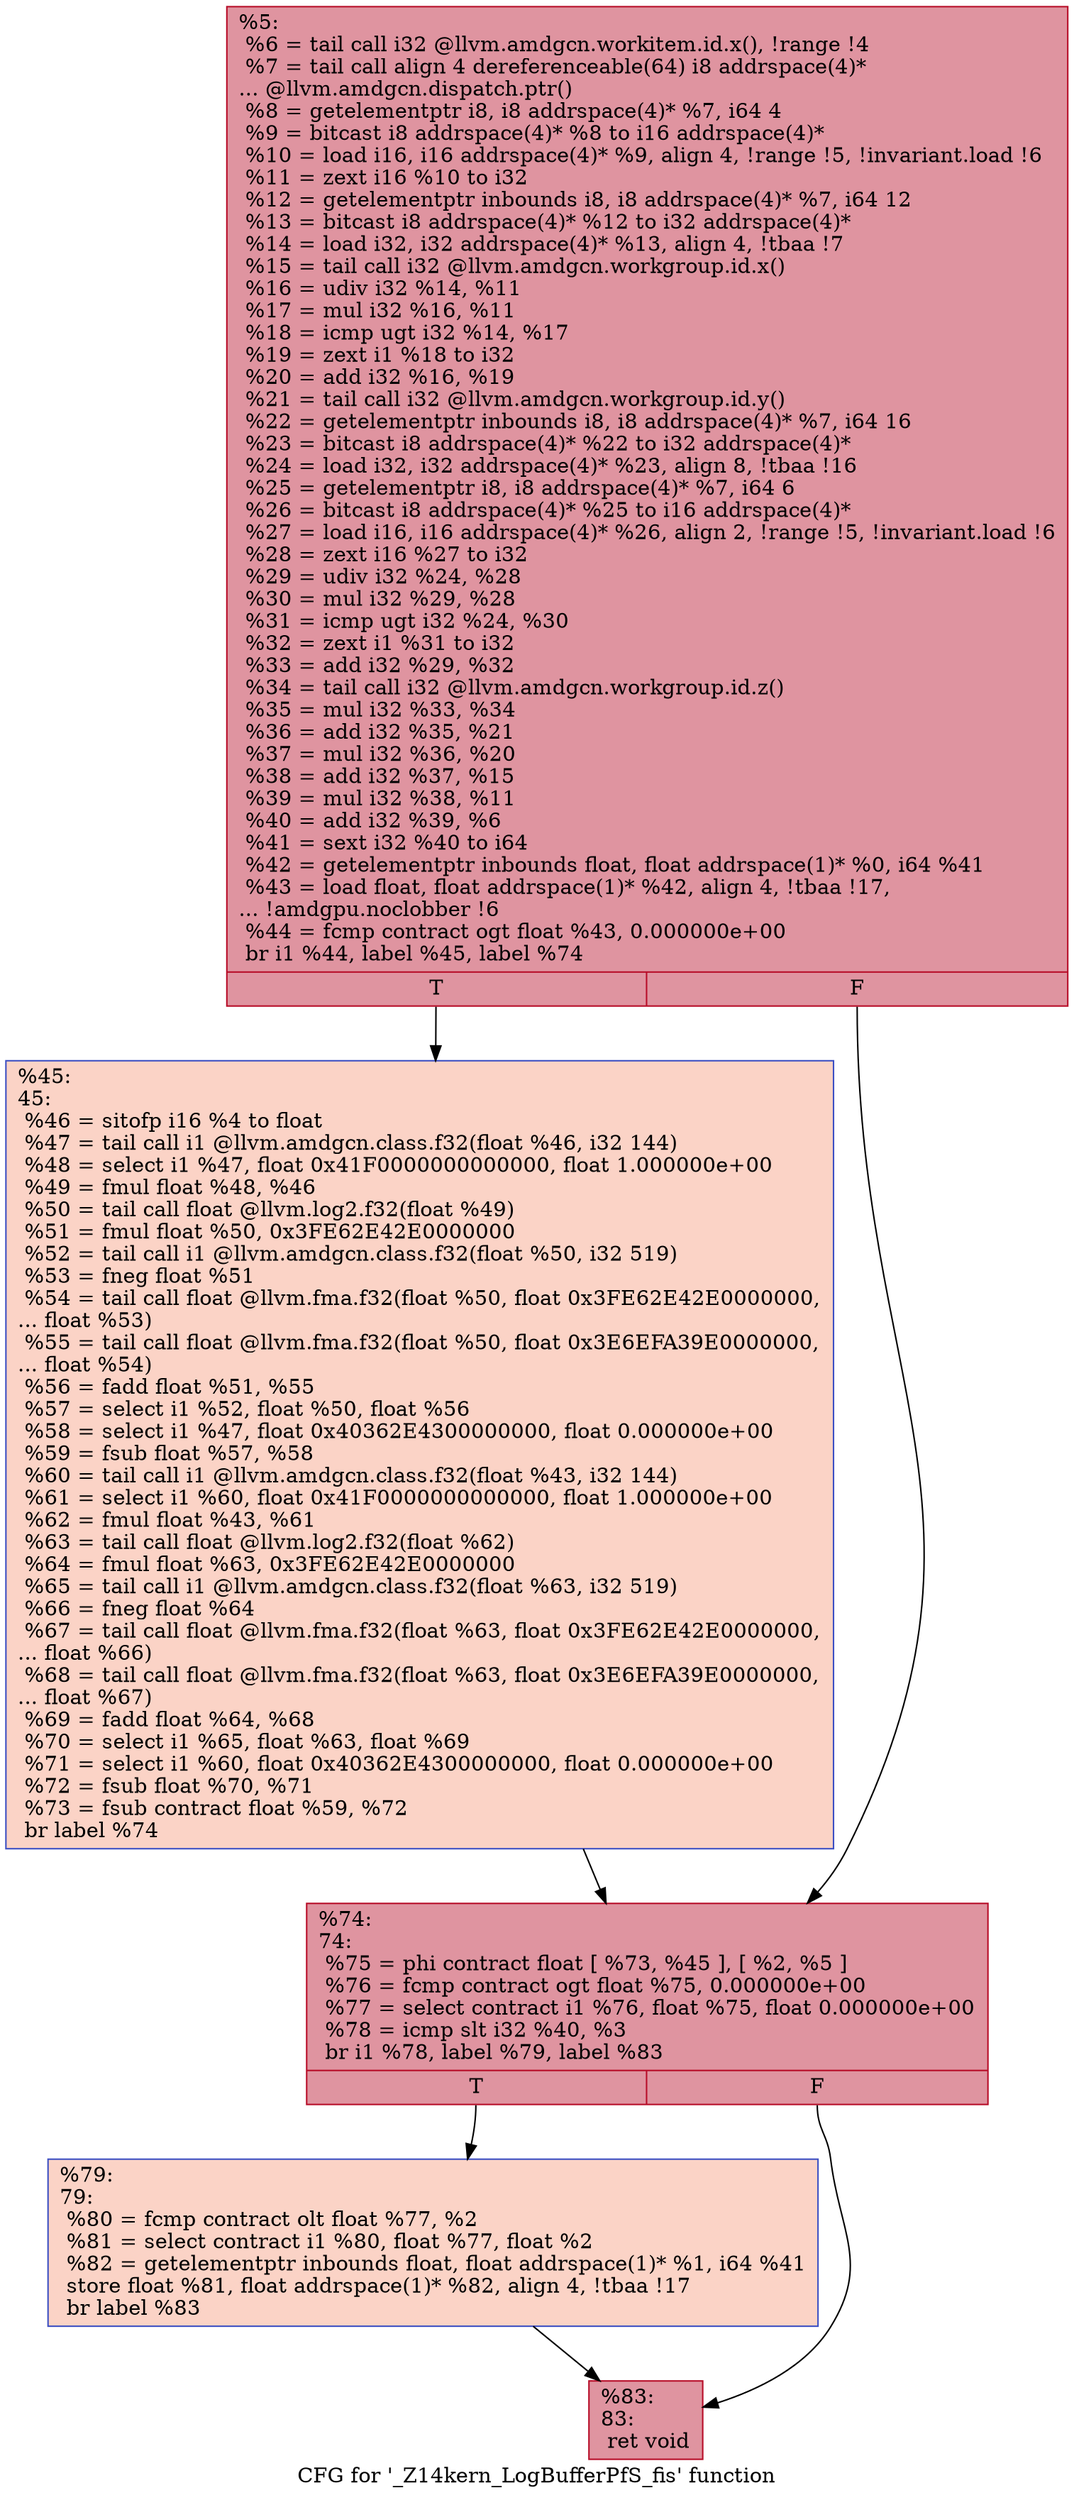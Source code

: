 digraph "CFG for '_Z14kern_LogBufferPfS_fis' function" {
	label="CFG for '_Z14kern_LogBufferPfS_fis' function";

	Node0x4a6d160 [shape=record,color="#b70d28ff", style=filled, fillcolor="#b70d2870",label="{%5:\l  %6 = tail call i32 @llvm.amdgcn.workitem.id.x(), !range !4\l  %7 = tail call align 4 dereferenceable(64) i8 addrspace(4)*\l... @llvm.amdgcn.dispatch.ptr()\l  %8 = getelementptr i8, i8 addrspace(4)* %7, i64 4\l  %9 = bitcast i8 addrspace(4)* %8 to i16 addrspace(4)*\l  %10 = load i16, i16 addrspace(4)* %9, align 4, !range !5, !invariant.load !6\l  %11 = zext i16 %10 to i32\l  %12 = getelementptr inbounds i8, i8 addrspace(4)* %7, i64 12\l  %13 = bitcast i8 addrspace(4)* %12 to i32 addrspace(4)*\l  %14 = load i32, i32 addrspace(4)* %13, align 4, !tbaa !7\l  %15 = tail call i32 @llvm.amdgcn.workgroup.id.x()\l  %16 = udiv i32 %14, %11\l  %17 = mul i32 %16, %11\l  %18 = icmp ugt i32 %14, %17\l  %19 = zext i1 %18 to i32\l  %20 = add i32 %16, %19\l  %21 = tail call i32 @llvm.amdgcn.workgroup.id.y()\l  %22 = getelementptr inbounds i8, i8 addrspace(4)* %7, i64 16\l  %23 = bitcast i8 addrspace(4)* %22 to i32 addrspace(4)*\l  %24 = load i32, i32 addrspace(4)* %23, align 8, !tbaa !16\l  %25 = getelementptr i8, i8 addrspace(4)* %7, i64 6\l  %26 = bitcast i8 addrspace(4)* %25 to i16 addrspace(4)*\l  %27 = load i16, i16 addrspace(4)* %26, align 2, !range !5, !invariant.load !6\l  %28 = zext i16 %27 to i32\l  %29 = udiv i32 %24, %28\l  %30 = mul i32 %29, %28\l  %31 = icmp ugt i32 %24, %30\l  %32 = zext i1 %31 to i32\l  %33 = add i32 %29, %32\l  %34 = tail call i32 @llvm.amdgcn.workgroup.id.z()\l  %35 = mul i32 %33, %34\l  %36 = add i32 %35, %21\l  %37 = mul i32 %36, %20\l  %38 = add i32 %37, %15\l  %39 = mul i32 %38, %11\l  %40 = add i32 %39, %6\l  %41 = sext i32 %40 to i64\l  %42 = getelementptr inbounds float, float addrspace(1)* %0, i64 %41\l  %43 = load float, float addrspace(1)* %42, align 4, !tbaa !17,\l... !amdgpu.noclobber !6\l  %44 = fcmp contract ogt float %43, 0.000000e+00\l  br i1 %44, label %45, label %74\l|{<s0>T|<s1>F}}"];
	Node0x4a6d160:s0 -> Node0x4a71f50;
	Node0x4a6d160:s1 -> Node0x4a71fe0;
	Node0x4a71f50 [shape=record,color="#3d50c3ff", style=filled, fillcolor="#f59c7d70",label="{%45:\l45:                                               \l  %46 = sitofp i16 %4 to float\l  %47 = tail call i1 @llvm.amdgcn.class.f32(float %46, i32 144)\l  %48 = select i1 %47, float 0x41F0000000000000, float 1.000000e+00\l  %49 = fmul float %48, %46\l  %50 = tail call float @llvm.log2.f32(float %49)\l  %51 = fmul float %50, 0x3FE62E42E0000000\l  %52 = tail call i1 @llvm.amdgcn.class.f32(float %50, i32 519)\l  %53 = fneg float %51\l  %54 = tail call float @llvm.fma.f32(float %50, float 0x3FE62E42E0000000,\l... float %53)\l  %55 = tail call float @llvm.fma.f32(float %50, float 0x3E6EFA39E0000000,\l... float %54)\l  %56 = fadd float %51, %55\l  %57 = select i1 %52, float %50, float %56\l  %58 = select i1 %47, float 0x40362E4300000000, float 0.000000e+00\l  %59 = fsub float %57, %58\l  %60 = tail call i1 @llvm.amdgcn.class.f32(float %43, i32 144)\l  %61 = select i1 %60, float 0x41F0000000000000, float 1.000000e+00\l  %62 = fmul float %43, %61\l  %63 = tail call float @llvm.log2.f32(float %62)\l  %64 = fmul float %63, 0x3FE62E42E0000000\l  %65 = tail call i1 @llvm.amdgcn.class.f32(float %63, i32 519)\l  %66 = fneg float %64\l  %67 = tail call float @llvm.fma.f32(float %63, float 0x3FE62E42E0000000,\l... float %66)\l  %68 = tail call float @llvm.fma.f32(float %63, float 0x3E6EFA39E0000000,\l... float %67)\l  %69 = fadd float %64, %68\l  %70 = select i1 %65, float %63, float %69\l  %71 = select i1 %60, float 0x40362E4300000000, float 0.000000e+00\l  %72 = fsub float %70, %71\l  %73 = fsub contract float %59, %72\l  br label %74\l}"];
	Node0x4a71f50 -> Node0x4a71fe0;
	Node0x4a71fe0 [shape=record,color="#b70d28ff", style=filled, fillcolor="#b70d2870",label="{%74:\l74:                                               \l  %75 = phi contract float [ %73, %45 ], [ %2, %5 ]\l  %76 = fcmp contract ogt float %75, 0.000000e+00\l  %77 = select contract i1 %76, float %75, float 0.000000e+00\l  %78 = icmp slt i32 %40, %3\l  br i1 %78, label %79, label %83\l|{<s0>T|<s1>F}}"];
	Node0x4a71fe0:s0 -> Node0x4a74140;
	Node0x4a71fe0:s1 -> Node0x4a74190;
	Node0x4a74140 [shape=record,color="#3d50c3ff", style=filled, fillcolor="#f59c7d70",label="{%79:\l79:                                               \l  %80 = fcmp contract olt float %77, %2\l  %81 = select contract i1 %80, float %77, float %2\l  %82 = getelementptr inbounds float, float addrspace(1)* %1, i64 %41\l  store float %81, float addrspace(1)* %82, align 4, !tbaa !17\l  br label %83\l}"];
	Node0x4a74140 -> Node0x4a74190;
	Node0x4a74190 [shape=record,color="#b70d28ff", style=filled, fillcolor="#b70d2870",label="{%83:\l83:                                               \l  ret void\l}"];
}
